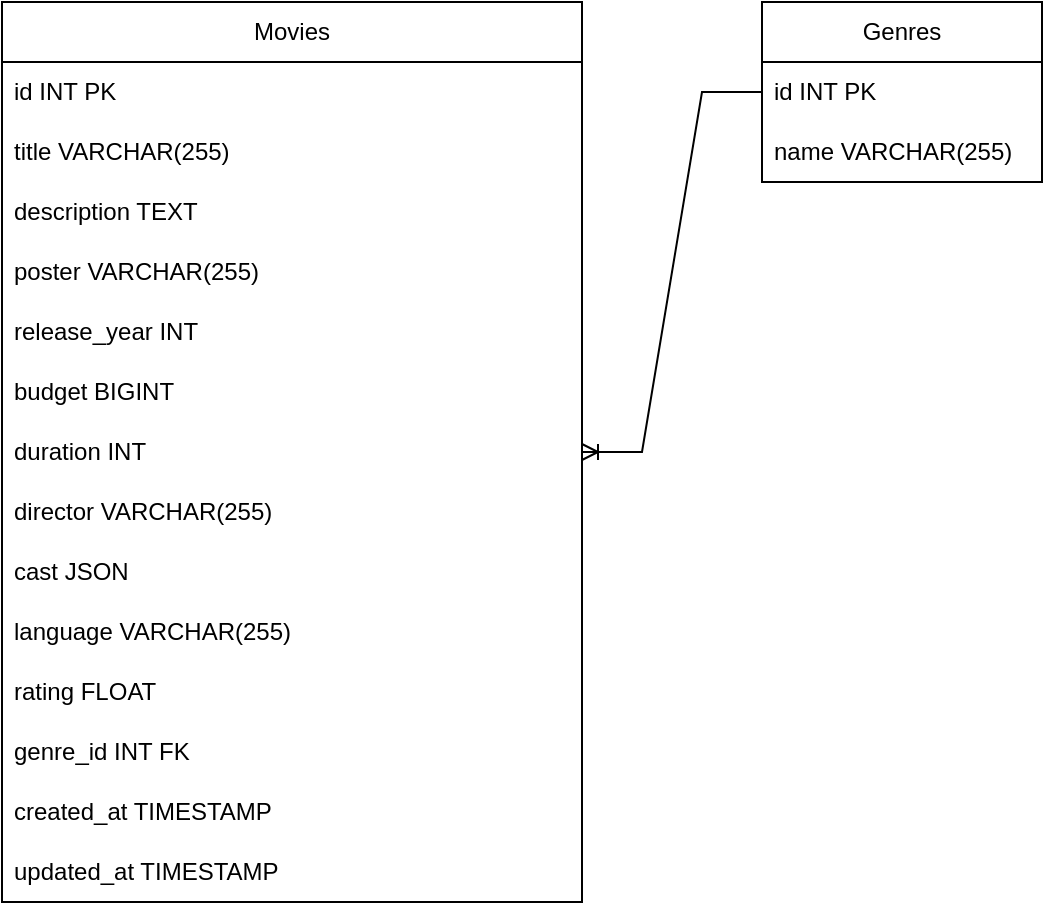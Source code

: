 <mxfile version="26.0.10">
  <diagram id="R2lEEEUBdFMjLlhIrx00" name="Page-1">
    <mxGraphModel dx="2175" dy="1822" grid="1" gridSize="10" guides="1" tooltips="1" connect="1" arrows="1" fold="1" page="1" pageScale="1" pageWidth="850" pageHeight="1100" math="0" shadow="0" extFonts="Permanent Marker^https://fonts.googleapis.com/css?family=Permanent+Marker">
      <root>
        <mxCell id="0" />
        <mxCell id="1" parent="0" />
        <mxCell id="Nab35deKAh40LANfbA0e-5" value="Movies" style="swimlane;fontStyle=0;childLayout=stackLayout;horizontal=1;startSize=30;horizontalStack=0;resizeParent=1;resizeParentMax=0;resizeLast=0;collapsible=1;marginBottom=0;whiteSpace=wrap;html=1;" vertex="1" parent="1">
          <mxGeometry x="-260" y="-10" width="290" height="450" as="geometry">
            <mxRectangle x="350" y="200" width="80" height="30" as="alternateBounds" />
          </mxGeometry>
        </mxCell>
        <mxCell id="Nab35deKAh40LANfbA0e-6" value="id INT PK" style="text;strokeColor=none;fillColor=none;align=left;verticalAlign=middle;spacingLeft=4;spacingRight=4;overflow=hidden;points=[[0,0.5],[1,0.5]];portConstraint=eastwest;rotatable=0;whiteSpace=wrap;html=1;" vertex="1" parent="Nab35deKAh40LANfbA0e-5">
          <mxGeometry y="30" width="290" height="30" as="geometry" />
        </mxCell>
        <mxCell id="Nab35deKAh40LANfbA0e-7" value="title VARCHAR(255)" style="text;strokeColor=none;fillColor=none;align=left;verticalAlign=middle;spacingLeft=4;spacingRight=4;overflow=hidden;points=[[0,0.5],[1,0.5]];portConstraint=eastwest;rotatable=0;whiteSpace=wrap;html=1;" vertex="1" parent="Nab35deKAh40LANfbA0e-5">
          <mxGeometry y="60" width="290" height="30" as="geometry" />
        </mxCell>
        <mxCell id="Nab35deKAh40LANfbA0e-8" value="description TEXT" style="text;strokeColor=none;fillColor=none;align=left;verticalAlign=middle;spacingLeft=4;spacingRight=4;overflow=hidden;points=[[0,0.5],[1,0.5]];portConstraint=eastwest;rotatable=0;whiteSpace=wrap;html=1;" vertex="1" parent="Nab35deKAh40LANfbA0e-5">
          <mxGeometry y="90" width="290" height="30" as="geometry" />
        </mxCell>
        <mxCell id="Nab35deKAh40LANfbA0e-20" value="poster&amp;nbsp;&lt;span class=&quot;hljs-type&quot;&gt;VARCHAR&lt;/span&gt;(&lt;span class=&quot;hljs-number&quot;&gt;255&lt;/span&gt;)" style="text;strokeColor=none;fillColor=none;align=left;verticalAlign=middle;spacingLeft=4;spacingRight=4;overflow=hidden;points=[[0,0.5],[1,0.5]];portConstraint=eastwest;rotatable=0;whiteSpace=wrap;html=1;" vertex="1" parent="Nab35deKAh40LANfbA0e-5">
          <mxGeometry y="120" width="290" height="30" as="geometry" />
        </mxCell>
        <mxCell id="Nab35deKAh40LANfbA0e-10" value="release_year INT" style="text;strokeColor=none;fillColor=none;align=left;verticalAlign=middle;spacingLeft=4;spacingRight=4;overflow=hidden;points=[[0,0.5],[1,0.5]];portConstraint=eastwest;rotatable=0;whiteSpace=wrap;html=1;" vertex="1" parent="Nab35deKAh40LANfbA0e-5">
          <mxGeometry y="150" width="290" height="30" as="geometry" />
        </mxCell>
        <mxCell id="Nab35deKAh40LANfbA0e-29" value="budget BIGINT" style="text;strokeColor=none;fillColor=none;align=left;verticalAlign=middle;spacingLeft=4;spacingRight=4;overflow=hidden;points=[[0,0.5],[1,0.5]];portConstraint=eastwest;rotatable=0;whiteSpace=wrap;html=1;" vertex="1" parent="Nab35deKAh40LANfbA0e-5">
          <mxGeometry y="180" width="290" height="30" as="geometry" />
        </mxCell>
        <mxCell id="Nab35deKAh40LANfbA0e-11" value="duration INT" style="text;strokeColor=none;fillColor=none;align=left;verticalAlign=middle;spacingLeft=4;spacingRight=4;overflow=hidden;points=[[0,0.5],[1,0.5]];portConstraint=eastwest;rotatable=0;whiteSpace=wrap;html=1;" vertex="1" parent="Nab35deKAh40LANfbA0e-5">
          <mxGeometry y="210" width="290" height="30" as="geometry" />
        </mxCell>
        <mxCell id="Nab35deKAh40LANfbA0e-13" value="director VARCHAR(255)" style="text;strokeColor=none;fillColor=none;align=left;verticalAlign=middle;spacingLeft=4;spacingRight=4;overflow=hidden;points=[[0,0.5],[1,0.5]];portConstraint=eastwest;rotatable=0;whiteSpace=wrap;html=1;" vertex="1" parent="Nab35deKAh40LANfbA0e-5">
          <mxGeometry y="240" width="290" height="30" as="geometry" />
        </mxCell>
        <mxCell id="Nab35deKAh40LANfbA0e-14" value="cast JSON" style="text;strokeColor=none;fillColor=none;align=left;verticalAlign=middle;spacingLeft=4;spacingRight=4;overflow=hidden;points=[[0,0.5],[1,0.5]];portConstraint=eastwest;rotatable=0;whiteSpace=wrap;html=1;" vertex="1" parent="Nab35deKAh40LANfbA0e-5">
          <mxGeometry y="270" width="290" height="30" as="geometry" />
        </mxCell>
        <mxCell id="Nab35deKAh40LANfbA0e-15" value="language VARCHAR(255)" style="text;strokeColor=none;fillColor=none;align=left;verticalAlign=middle;spacingLeft=4;spacingRight=4;overflow=hidden;points=[[0,0.5],[1,0.5]];portConstraint=eastwest;rotatable=0;whiteSpace=wrap;html=1;" vertex="1" parent="Nab35deKAh40LANfbA0e-5">
          <mxGeometry y="300" width="290" height="30" as="geometry" />
        </mxCell>
        <mxCell id="Nab35deKAh40LANfbA0e-19" value="rating FLOAT" style="text;strokeColor=none;fillColor=none;align=left;verticalAlign=middle;spacingLeft=4;spacingRight=4;overflow=hidden;points=[[0,0.5],[1,0.5]];portConstraint=eastwest;rotatable=0;whiteSpace=wrap;html=1;" vertex="1" parent="Nab35deKAh40LANfbA0e-5">
          <mxGeometry y="330" width="290" height="30" as="geometry" />
        </mxCell>
        <mxCell id="Nab35deKAh40LANfbA0e-12" value="genre_id INT FK" style="text;strokeColor=none;fillColor=none;align=left;verticalAlign=middle;spacingLeft=4;spacingRight=4;overflow=hidden;points=[[0,0.5],[1,0.5]];portConstraint=eastwest;rotatable=0;whiteSpace=wrap;html=1;" vertex="1" parent="Nab35deKAh40LANfbA0e-5">
          <mxGeometry y="360" width="290" height="30" as="geometry" />
        </mxCell>
        <mxCell id="Nab35deKAh40LANfbA0e-16" value="created_at TIMESTAMP" style="text;strokeColor=none;fillColor=none;align=left;verticalAlign=middle;spacingLeft=4;spacingRight=4;overflow=hidden;points=[[0,0.5],[1,0.5]];portConstraint=eastwest;rotatable=0;whiteSpace=wrap;html=1;" vertex="1" parent="Nab35deKAh40LANfbA0e-5">
          <mxGeometry y="390" width="290" height="30" as="geometry" />
        </mxCell>
        <mxCell id="Nab35deKAh40LANfbA0e-17" value="updated_at TIMESTAMP" style="text;strokeColor=none;fillColor=none;align=left;verticalAlign=middle;spacingLeft=4;spacingRight=4;overflow=hidden;points=[[0,0.5],[1,0.5]];portConstraint=eastwest;rotatable=0;whiteSpace=wrap;html=1;" vertex="1" parent="Nab35deKAh40LANfbA0e-5">
          <mxGeometry y="420" width="290" height="30" as="geometry" />
        </mxCell>
        <mxCell id="Nab35deKAh40LANfbA0e-22" value="Genres" style="swimlane;fontStyle=0;childLayout=stackLayout;horizontal=1;startSize=30;horizontalStack=0;resizeParent=1;resizeParentMax=0;resizeLast=0;collapsible=1;marginBottom=0;whiteSpace=wrap;html=1;" vertex="1" parent="1">
          <mxGeometry x="120" y="-10" width="140" height="90" as="geometry" />
        </mxCell>
        <mxCell id="Nab35deKAh40LANfbA0e-23" value="id INT PK" style="text;strokeColor=none;fillColor=none;align=left;verticalAlign=middle;spacingLeft=4;spacingRight=4;overflow=hidden;points=[[0,0.5],[1,0.5]];portConstraint=eastwest;rotatable=0;whiteSpace=wrap;html=1;" vertex="1" parent="Nab35deKAh40LANfbA0e-22">
          <mxGeometry y="30" width="140" height="30" as="geometry" />
        </mxCell>
        <mxCell id="Nab35deKAh40LANfbA0e-24" value="name VARCHAR(255)" style="text;strokeColor=none;fillColor=none;align=left;verticalAlign=middle;spacingLeft=4;spacingRight=4;overflow=hidden;points=[[0,0.5],[1,0.5]];portConstraint=eastwest;rotatable=0;whiteSpace=wrap;html=1;" vertex="1" parent="Nab35deKAh40LANfbA0e-22">
          <mxGeometry y="60" width="140" height="30" as="geometry" />
        </mxCell>
        <mxCell id="Nab35deKAh40LANfbA0e-28" value="" style="edgeStyle=entityRelationEdgeStyle;fontSize=12;html=1;endArrow=ERoneToMany;rounded=0;exitX=0;exitY=0.5;exitDx=0;exitDy=0;" edge="1" parent="1" source="Nab35deKAh40LANfbA0e-23" target="Nab35deKAh40LANfbA0e-11">
          <mxGeometry width="100" height="100" relative="1" as="geometry">
            <mxPoint x="150" y="280" as="sourcePoint" />
            <mxPoint x="250" y="180" as="targetPoint" />
          </mxGeometry>
        </mxCell>
      </root>
    </mxGraphModel>
  </diagram>
</mxfile>
